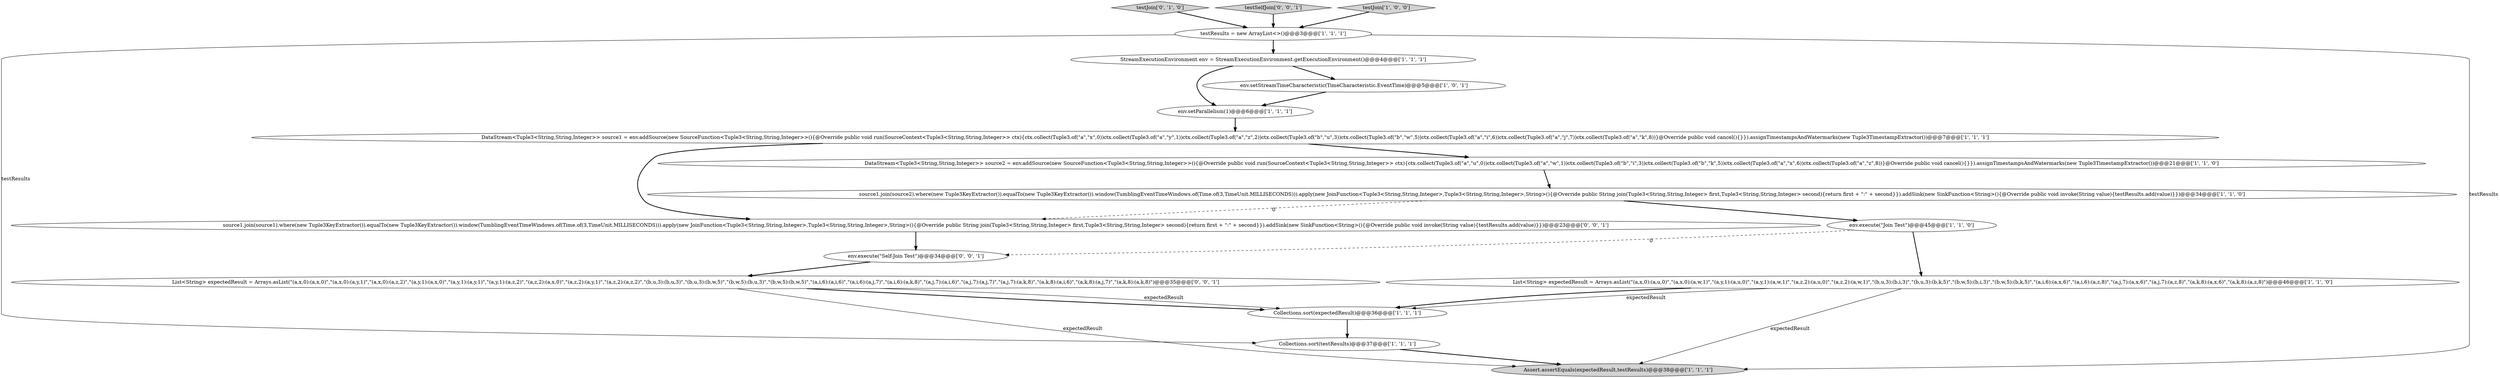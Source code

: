 digraph {
4 [style = filled, label = "Collections.sort(expectedResult)@@@36@@@['1', '1', '1']", fillcolor = white, shape = ellipse image = "AAA0AAABBB1BBB"];
8 [style = filled, label = "StreamExecutionEnvironment env = StreamExecutionEnvironment.getExecutionEnvironment()@@@4@@@['1', '1', '1']", fillcolor = white, shape = ellipse image = "AAA0AAABBB1BBB"];
1 [style = filled, label = "env.execute(\"Join Test\")@@@45@@@['1', '1', '0']", fillcolor = white, shape = ellipse image = "AAA0AAABBB1BBB"];
3 [style = filled, label = "Assert.assertEquals(expectedResult,testResults)@@@38@@@['1', '1', '1']", fillcolor = lightgray, shape = ellipse image = "AAA0AAABBB1BBB"];
7 [style = filled, label = "List<String> expectedResult = Arrays.asList(\"(a,x,0):(a,u,0)\",\"(a,x,0):(a,w,1)\",\"(a,y,1):(a,u,0)\",\"(a,y,1):(a,w,1)\",\"(a,z,2):(a,u,0)\",\"(a,z,2):(a,w,1)\",\"(b,u,3):(b,i,3)\",\"(b,u,3):(b,k,5)\",\"(b,w,5):(b,i,3)\",\"(b,w,5):(b,k,5)\",\"(a,i,6):(a,x,6)\",\"(a,i,6):(a,z,8)\",\"(a,j,7):(a,x,6)\",\"(a,j,7):(a,z,8)\",\"(a,k,8):(a,x,6)\",\"(a,k,8):(a,z,8)\")@@@46@@@['1', '1', '0']", fillcolor = white, shape = ellipse image = "AAA0AAABBB1BBB"];
13 [style = filled, label = "testJoin['0', '1', '0']", fillcolor = lightgray, shape = diamond image = "AAA0AAABBB2BBB"];
17 [style = filled, label = "source1.join(source1).where(new Tuple3KeyExtractor()).equalTo(new Tuple3KeyExtractor()).window(TumblingEventTimeWindows.of(Time.of(3,TimeUnit.MILLISECONDS))).apply(new JoinFunction<Tuple3<String,String,Integer>,Tuple3<String,String,Integer>,String>(){@Override public String join(Tuple3<String,String,Integer> first,Tuple3<String,String,Integer> second){return first + \":\" + second}}).addSink(new SinkFunction<String>(){@Override public void invoke(String value){testResults.add(value)}})@@@23@@@['0', '0', '1']", fillcolor = white, shape = ellipse image = "AAA0AAABBB3BBB"];
6 [style = filled, label = "testResults = new ArrayList<>()@@@3@@@['1', '1', '1']", fillcolor = white, shape = ellipse image = "AAA0AAABBB1BBB"];
14 [style = filled, label = "env.execute(\"Self-Join Test\")@@@34@@@['0', '0', '1']", fillcolor = white, shape = ellipse image = "AAA0AAABBB3BBB"];
16 [style = filled, label = "testSelfJoin['0', '0', '1']", fillcolor = lightgray, shape = diamond image = "AAA0AAABBB3BBB"];
11 [style = filled, label = "Collections.sort(testResults)@@@37@@@['1', '1', '1']", fillcolor = white, shape = ellipse image = "AAA0AAABBB1BBB"];
15 [style = filled, label = "List<String> expectedResult = Arrays.asList(\"(a,x,0):(a,x,0)\",\"(a,x,0):(a,y,1)\",\"(a,x,0):(a,z,2)\",\"(a,y,1):(a,x,0)\",\"(a,y,1):(a,y,1)\",\"(a,y,1):(a,z,2)\",\"(a,z,2):(a,x,0)\",\"(a,z,2):(a,y,1)\",\"(a,z,2):(a,z,2)\",\"(b,u,3):(b,u,3)\",\"(b,u,3):(b,w,5)\",\"(b,w,5):(b,u,3)\",\"(b,w,5):(b,w,5)\",\"(a,i,6):(a,i,6)\",\"(a,i,6):(a,j,7)\",\"(a,i,6):(a,k,8)\",\"(a,j,7):(a,i,6)\",\"(a,j,7):(a,j,7)\",\"(a,j,7):(a,k,8)\",\"(a,k,8):(a,i,6)\",\"(a,k,8):(a,j,7)\",\"(a,k,8):(a,k,8)\")@@@35@@@['0', '0', '1']", fillcolor = white, shape = ellipse image = "AAA0AAABBB3BBB"];
12 [style = filled, label = "testJoin['1', '0', '0']", fillcolor = lightgray, shape = diamond image = "AAA0AAABBB1BBB"];
9 [style = filled, label = "env.setParallelism(1)@@@6@@@['1', '1', '1']", fillcolor = white, shape = ellipse image = "AAA0AAABBB1BBB"];
5 [style = filled, label = "env.setStreamTimeCharacteristic(TimeCharacteristic.EventTime)@@@5@@@['1', '0', '1']", fillcolor = white, shape = ellipse image = "AAA0AAABBB1BBB"];
10 [style = filled, label = "source1.join(source2).where(new Tuple3KeyExtractor()).equalTo(new Tuple3KeyExtractor()).window(TumblingEventTimeWindows.of(Time.of(3,TimeUnit.MILLISECONDS))).apply(new JoinFunction<Tuple3<String,String,Integer>,Tuple3<String,String,Integer>,String>(){@Override public String join(Tuple3<String,String,Integer> first,Tuple3<String,String,Integer> second){return first + \":\" + second}}).addSink(new SinkFunction<String>(){@Override public void invoke(String value){testResults.add(value)}})@@@34@@@['1', '1', '0']", fillcolor = white, shape = ellipse image = "AAA0AAABBB1BBB"];
2 [style = filled, label = "DataStream<Tuple3<String,String,Integer>> source1 = env.addSource(new SourceFunction<Tuple3<String,String,Integer>>(){@Override public void run(SourceContext<Tuple3<String,String,Integer>> ctx){ctx.collect(Tuple3.of(\"a\",\"x\",0))ctx.collect(Tuple3.of(\"a\",\"y\",1))ctx.collect(Tuple3.of(\"a\",\"z\",2))ctx.collect(Tuple3.of(\"b\",\"u\",3))ctx.collect(Tuple3.of(\"b\",\"w\",5))ctx.collect(Tuple3.of(\"a\",\"i\",6))ctx.collect(Tuple3.of(\"a\",\"j\",7))ctx.collect(Tuple3.of(\"a\",\"k\",8))}@Override public void cancel(){}}).assignTimestampsAndWatermarks(new Tuple3TimestampExtractor())@@@7@@@['1', '1', '1']", fillcolor = white, shape = ellipse image = "AAA0AAABBB1BBB"];
0 [style = filled, label = "DataStream<Tuple3<String,String,Integer>> source2 = env.addSource(new SourceFunction<Tuple3<String,String,Integer>>(){@Override public void run(SourceContext<Tuple3<String,String,Integer>> ctx){ctx.collect(Tuple3.of(\"a\",\"u\",0))ctx.collect(Tuple3.of(\"a\",\"w\",1))ctx.collect(Tuple3.of(\"b\",\"i\",3))ctx.collect(Tuple3.of(\"b\",\"k\",5))ctx.collect(Tuple3.of(\"a\",\"x\",6))ctx.collect(Tuple3.of(\"a\",\"z\",8))}@Override public void cancel(){}}).assignTimestampsAndWatermarks(new Tuple3TimestampExtractor())@@@21@@@['1', '1', '0']", fillcolor = white, shape = ellipse image = "AAA0AAABBB1BBB"];
2->17 [style = bold, label=""];
5->9 [style = bold, label=""];
1->14 [style = dashed, label="0"];
9->2 [style = bold, label=""];
16->6 [style = bold, label=""];
7->4 [style = bold, label=""];
15->3 [style = solid, label="expectedResult"];
12->6 [style = bold, label=""];
1->7 [style = bold, label=""];
6->3 [style = solid, label="testResults"];
7->4 [style = solid, label="expectedResult"];
0->10 [style = bold, label=""];
2->0 [style = bold, label=""];
8->5 [style = bold, label=""];
11->3 [style = bold, label=""];
17->14 [style = bold, label=""];
6->11 [style = solid, label="testResults"];
15->4 [style = solid, label="expectedResult"];
6->8 [style = bold, label=""];
15->4 [style = bold, label=""];
8->9 [style = bold, label=""];
10->17 [style = dashed, label="0"];
14->15 [style = bold, label=""];
13->6 [style = bold, label=""];
4->11 [style = bold, label=""];
10->1 [style = bold, label=""];
7->3 [style = solid, label="expectedResult"];
}
